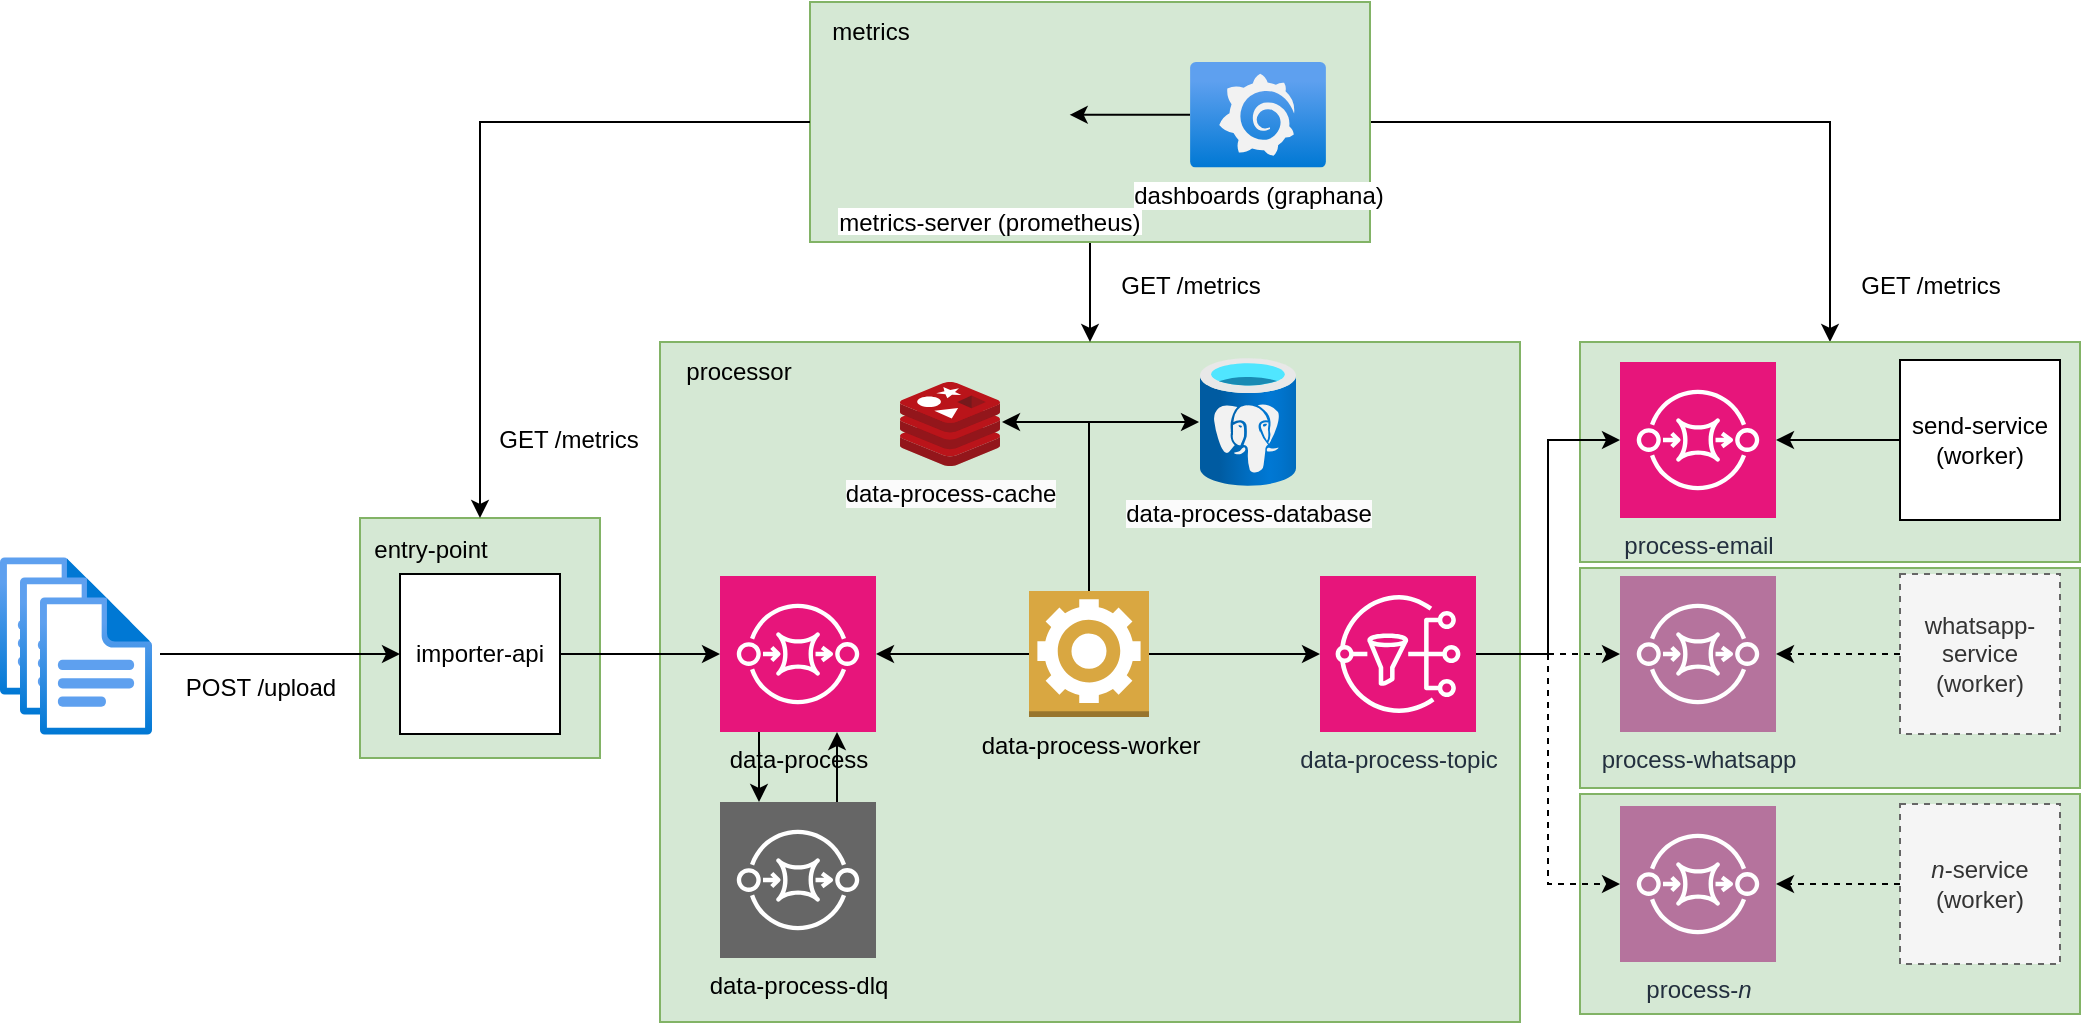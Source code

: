 <mxfile version="24.8.2">
  <diagram name="Página-1" id="bLhQbgidUB0lM2vuocT3">
    <mxGraphModel dx="2074" dy="761" grid="1" gridSize="10" guides="1" tooltips="1" connect="1" arrows="1" fold="1" page="1" pageScale="1" pageWidth="1169" pageHeight="827" math="0" shadow="0">
      <root>
        <mxCell id="0" />
        <mxCell id="1" parent="0" />
        <mxCell id="mVGBNtJ_EDpIW_7o-upL-54" value="" style="rounded=0;whiteSpace=wrap;html=1;fillColor=#d5e8d4;strokeColor=#82b366;" parent="1" vertex="1">
          <mxGeometry x="860" y="446" width="250" height="110" as="geometry" />
        </mxCell>
        <mxCell id="mVGBNtJ_EDpIW_7o-upL-53" value="" style="rounded=0;whiteSpace=wrap;html=1;fillColor=#d5e8d4;strokeColor=#82b366;" parent="1" vertex="1">
          <mxGeometry x="860" y="333" width="250" height="110" as="geometry" />
        </mxCell>
        <mxCell id="mVGBNtJ_EDpIW_7o-upL-59" style="edgeStyle=orthogonalEdgeStyle;rounded=0;orthogonalLoop=1;jettySize=auto;html=1;entryX=1;entryY=0.5;entryDx=0;entryDy=0;exitX=0.5;exitY=0;exitDx=0;exitDy=0;startArrow=classic;startFill=1;endArrow=none;endFill=0;" parent="1" source="mVGBNtJ_EDpIW_7o-upL-52" target="mVGBNtJ_EDpIW_7o-upL-55" edge="1">
          <mxGeometry relative="1" as="geometry" />
        </mxCell>
        <mxCell id="mVGBNtJ_EDpIW_7o-upL-52" value="" style="rounded=0;whiteSpace=wrap;html=1;fillColor=#d5e8d4;strokeColor=#82b366;" parent="1" vertex="1">
          <mxGeometry x="860" y="220" width="250" height="110" as="geometry" />
        </mxCell>
        <mxCell id="mVGBNtJ_EDpIW_7o-upL-49" value="" style="rounded=0;whiteSpace=wrap;html=1;fillColor=#d5e8d4;strokeColor=#82b366;" parent="1" vertex="1">
          <mxGeometry x="400" y="220" width="430" height="340" as="geometry" />
        </mxCell>
        <mxCell id="mVGBNtJ_EDpIW_7o-upL-46" value="" style="whiteSpace=wrap;html=1;aspect=fixed;align=left;fillColor=#d5e8d4;strokeColor=#82b366;" parent="1" vertex="1">
          <mxGeometry x="250" y="308" width="120" height="120" as="geometry" />
        </mxCell>
        <mxCell id="mVGBNtJ_EDpIW_7o-upL-11" style="edgeStyle=orthogonalEdgeStyle;rounded=0;orthogonalLoop=1;jettySize=auto;html=1;startArrow=classic;startFill=1;endArrow=none;endFill=0;" parent="1" source="mVGBNtJ_EDpIW_7o-upL-1" edge="1">
          <mxGeometry relative="1" as="geometry">
            <mxPoint x="150" y="376" as="targetPoint" />
          </mxGeometry>
        </mxCell>
        <mxCell id="mVGBNtJ_EDpIW_7o-upL-1" value="importer-api" style="whiteSpace=wrap;html=1;aspect=fixed;" parent="1" vertex="1">
          <mxGeometry x="270" y="336" width="80" height="80" as="geometry" />
        </mxCell>
        <mxCell id="mVGBNtJ_EDpIW_7o-upL-8" value="" style="group" parent="1" vertex="1" connectable="0">
          <mxGeometry x="70" y="327.5" width="76" height="89" as="geometry" />
        </mxCell>
        <mxCell id="mVGBNtJ_EDpIW_7o-upL-5" value="" style="image;aspect=fixed;html=1;points=[];align=center;fontSize=12;image=img/lib/azure2/general/File.svg;" parent="mVGBNtJ_EDpIW_7o-upL-8" vertex="1">
          <mxGeometry width="56.0" height="69" as="geometry" />
        </mxCell>
        <mxCell id="mVGBNtJ_EDpIW_7o-upL-6" value="" style="image;aspect=fixed;html=1;points=[];align=center;fontSize=12;image=img/lib/azure2/general/File.svg;" parent="mVGBNtJ_EDpIW_7o-upL-8" vertex="1">
          <mxGeometry x="10" y="10" width="56.0" height="69" as="geometry" />
        </mxCell>
        <mxCell id="mVGBNtJ_EDpIW_7o-upL-7" value="" style="image;aspect=fixed;html=1;points=[];align=center;fontSize=12;image=img/lib/azure2/general/File.svg;" parent="mVGBNtJ_EDpIW_7o-upL-8" vertex="1">
          <mxGeometry x="20" y="20" width="56.0" height="69" as="geometry" />
        </mxCell>
        <mxCell id="mVGBNtJ_EDpIW_7o-upL-14" value="&lt;span style=&quot;color: rgb(0, 0, 0);&quot;&gt;data-process&lt;/span&gt;" style="sketch=0;points=[[0,0,0],[0.25,0,0],[0.5,0,0],[0.75,0,0],[1,0,0],[0,1,0],[0.25,1,0],[0.5,1,0],[0.75,1,0],[1,1,0],[0,0.25,0],[0,0.5,0],[0,0.75,0],[1,0.25,0],[1,0.5,0],[1,0.75,0]];outlineConnect=0;fontColor=#232F3E;fillColor=#E7157B;strokeColor=#ffffff;dashed=0;verticalLabelPosition=bottom;verticalAlign=top;align=center;html=1;fontSize=12;fontStyle=0;aspect=fixed;shape=mxgraph.aws4.resourceIcon;resIcon=mxgraph.aws4.sqs;" parent="1" vertex="1">
          <mxGeometry x="430" y="337" width="78" height="78" as="geometry" />
        </mxCell>
        <mxCell id="mVGBNtJ_EDpIW_7o-upL-15" style="edgeStyle=orthogonalEdgeStyle;rounded=0;orthogonalLoop=1;jettySize=auto;html=1;entryX=0;entryY=0.5;entryDx=0;entryDy=0;entryPerimeter=0;" parent="1" source="mVGBNtJ_EDpIW_7o-upL-1" target="mVGBNtJ_EDpIW_7o-upL-14" edge="1">
          <mxGeometry relative="1" as="geometry" />
        </mxCell>
        <mxCell id="mVGBNtJ_EDpIW_7o-upL-17" value="POST /upload" style="text;html=1;align=center;verticalAlign=middle;resizable=0;points=[];autosize=1;strokeColor=none;fillColor=none;" parent="1" vertex="1">
          <mxGeometry x="150" y="377.5" width="100" height="30" as="geometry" />
        </mxCell>
        <mxCell id="mVGBNtJ_EDpIW_7o-upL-18" value="&lt;span style=&quot;color: rgb(0, 0, 0);&quot;&gt;data-process-dlq&lt;/span&gt;" style="sketch=0;points=[[0,0,0],[0.25,0,0],[0.5,0,0],[0.75,0,0],[1,0,0],[0,1,0],[0.25,1,0],[0.5,1,0],[0.75,1,0],[1,1,0],[0,0.25,0],[0,0.5,0],[0,0.75,0],[1,0.25,0],[1,0.5,0],[1,0.75,0]];outlineConnect=0;fontColor=#232F3E;fillColor=#666666;strokeColor=#ffffff;dashed=0;verticalLabelPosition=bottom;verticalAlign=top;align=center;html=1;fontSize=12;fontStyle=0;aspect=fixed;shape=mxgraph.aws4.resourceIcon;resIcon=mxgraph.aws4.sqs;" parent="1" vertex="1">
          <mxGeometry x="430" y="450" width="78" height="78" as="geometry" />
        </mxCell>
        <mxCell id="mVGBNtJ_EDpIW_7o-upL-19" style="edgeStyle=orthogonalEdgeStyle;rounded=0;orthogonalLoop=1;jettySize=auto;html=1;exitX=0.25;exitY=1;exitDx=0;exitDy=0;exitPerimeter=0;entryX=0.25;entryY=0;entryDx=0;entryDy=0;entryPerimeter=0;" parent="1" source="mVGBNtJ_EDpIW_7o-upL-14" target="mVGBNtJ_EDpIW_7o-upL-18" edge="1">
          <mxGeometry relative="1" as="geometry" />
        </mxCell>
        <mxCell id="mVGBNtJ_EDpIW_7o-upL-20" style="edgeStyle=orthogonalEdgeStyle;rounded=0;orthogonalLoop=1;jettySize=auto;html=1;exitX=0.75;exitY=0;exitDx=0;exitDy=0;exitPerimeter=0;entryX=0.75;entryY=1;entryDx=0;entryDy=0;entryPerimeter=0;" parent="1" source="mVGBNtJ_EDpIW_7o-upL-18" target="mVGBNtJ_EDpIW_7o-upL-14" edge="1">
          <mxGeometry relative="1" as="geometry" />
        </mxCell>
        <mxCell id="mVGBNtJ_EDpIW_7o-upL-21" value="&lt;div&gt;&lt;br&gt;&lt;/div&gt;" style="text;html=1;align=center;verticalAlign=middle;resizable=0;points=[];autosize=1;strokeColor=none;fillColor=none;" parent="1" vertex="1">
          <mxGeometry x="459" y="533" width="20" height="30" as="geometry" />
        </mxCell>
        <mxCell id="mVGBNtJ_EDpIW_7o-upL-23" style="edgeStyle=orthogonalEdgeStyle;rounded=0;orthogonalLoop=1;jettySize=auto;html=1;" parent="1" source="mVGBNtJ_EDpIW_7o-upL-22" target="mVGBNtJ_EDpIW_7o-upL-14" edge="1">
          <mxGeometry relative="1" as="geometry" />
        </mxCell>
        <mxCell id="mVGBNtJ_EDpIW_7o-upL-22" value="data-process-worker" style="outlineConnect=0;dashed=0;verticalLabelPosition=bottom;verticalAlign=top;align=center;html=1;shape=mxgraph.aws3.worker;fillColor=#D9A741;gradientColor=none;" parent="1" vertex="1">
          <mxGeometry x="584.5" y="344.5" width="60" height="63" as="geometry" />
        </mxCell>
        <mxCell id="mVGBNtJ_EDpIW_7o-upL-25" value="&lt;span style=&quot;background-color: rgb(251, 251, 251);&quot;&gt;data-process-cache&lt;/span&gt;" style="image;sketch=0;aspect=fixed;html=1;points=[];align=center;fontSize=12;image=img/lib/mscae/Cache_Redis_Product.svg;" parent="1" vertex="1">
          <mxGeometry x="520" y="240" width="50" height="42" as="geometry" />
        </mxCell>
        <mxCell id="mVGBNtJ_EDpIW_7o-upL-27" style="edgeStyle=orthogonalEdgeStyle;rounded=0;orthogonalLoop=1;jettySize=auto;html=1;entryX=1.02;entryY=0.476;entryDx=0;entryDy=0;entryPerimeter=0;exitX=0.5;exitY=0;exitDx=0;exitDy=0;exitPerimeter=0;" parent="1" source="mVGBNtJ_EDpIW_7o-upL-22" target="mVGBNtJ_EDpIW_7o-upL-25" edge="1">
          <mxGeometry relative="1" as="geometry" />
        </mxCell>
        <mxCell id="mVGBNtJ_EDpIW_7o-upL-28" value="&lt;span style=&quot;background-color: rgb(251, 251, 251);&quot;&gt;data-process-database&lt;/span&gt;" style="image;aspect=fixed;html=1;points=[];align=center;fontSize=12;image=img/lib/azure2/databases/Azure_Database_PostgreSQL_Server.svg;" parent="1" vertex="1">
          <mxGeometry x="670" y="228" width="48" height="64" as="geometry" />
        </mxCell>
        <mxCell id="mVGBNtJ_EDpIW_7o-upL-29" style="edgeStyle=orthogonalEdgeStyle;rounded=0;orthogonalLoop=1;jettySize=auto;html=1;exitX=0.5;exitY=0;exitDx=0;exitDy=0;exitPerimeter=0;entryX=-0.01;entryY=0.5;entryDx=0;entryDy=0;entryPerimeter=0;" parent="1" source="mVGBNtJ_EDpIW_7o-upL-22" target="mVGBNtJ_EDpIW_7o-upL-28" edge="1">
          <mxGeometry relative="1" as="geometry" />
        </mxCell>
        <mxCell id="mVGBNtJ_EDpIW_7o-upL-31" value="data-process-topic" style="sketch=0;points=[[0,0,0],[0.25,0,0],[0.5,0,0],[0.75,0,0],[1,0,0],[0,1,0],[0.25,1,0],[0.5,1,0],[0.75,1,0],[1,1,0],[0,0.25,0],[0,0.5,0],[0,0.75,0],[1,0.25,0],[1,0.5,0],[1,0.75,0]];outlineConnect=0;fontColor=#232F3E;fillColor=#E7157B;strokeColor=#ffffff;dashed=0;verticalLabelPosition=bottom;verticalAlign=top;align=center;html=1;fontSize=12;fontStyle=0;aspect=fixed;shape=mxgraph.aws4.resourceIcon;resIcon=mxgraph.aws4.sns;" parent="1" vertex="1">
          <mxGeometry x="730" y="337" width="78" height="78" as="geometry" />
        </mxCell>
        <mxCell id="mVGBNtJ_EDpIW_7o-upL-32" style="edgeStyle=orthogonalEdgeStyle;rounded=0;orthogonalLoop=1;jettySize=auto;html=1;entryX=0;entryY=0.5;entryDx=0;entryDy=0;entryPerimeter=0;" parent="1" source="mVGBNtJ_EDpIW_7o-upL-22" target="mVGBNtJ_EDpIW_7o-upL-31" edge="1">
          <mxGeometry relative="1" as="geometry" />
        </mxCell>
        <mxCell id="mVGBNtJ_EDpIW_7o-upL-33" value="process-email" style="sketch=0;points=[[0,0,0],[0.25,0,0],[0.5,0,0],[0.75,0,0],[1,0,0],[0,1,0],[0.25,1,0],[0.5,1,0],[0.75,1,0],[1,1,0],[0,0.25,0],[0,0.5,0],[0,0.75,0],[1,0.25,0],[1,0.5,0],[1,0.75,0]];outlineConnect=0;fontColor=#232F3E;fillColor=#E7157B;strokeColor=#ffffff;dashed=0;verticalLabelPosition=bottom;verticalAlign=top;align=center;html=1;fontSize=12;fontStyle=0;aspect=fixed;shape=mxgraph.aws4.resourceIcon;resIcon=mxgraph.aws4.sqs;" parent="1" vertex="1">
          <mxGeometry x="880" y="230" width="78" height="78" as="geometry" />
        </mxCell>
        <mxCell id="mVGBNtJ_EDpIW_7o-upL-34" style="edgeStyle=orthogonalEdgeStyle;rounded=0;orthogonalLoop=1;jettySize=auto;html=1;entryX=0;entryY=0.5;entryDx=0;entryDy=0;entryPerimeter=0;" parent="1" source="mVGBNtJ_EDpIW_7o-upL-31" target="mVGBNtJ_EDpIW_7o-upL-33" edge="1">
          <mxGeometry relative="1" as="geometry" />
        </mxCell>
        <mxCell id="mVGBNtJ_EDpIW_7o-upL-35" value="process-whatsapp" style="sketch=0;points=[[0,0,0],[0.25,0,0],[0.5,0,0],[0.75,0,0],[1,0,0],[0,1,0],[0.25,1,0],[0.5,1,0],[0.75,1,0],[1,1,0],[0,0.25,0],[0,0.5,0],[0,0.75,0],[1,0.25,0],[1,0.5,0],[1,0.75,0]];outlineConnect=0;fontColor=#232F3E;fillColor=#B5739D;strokeColor=#ffffff;dashed=0;verticalLabelPosition=bottom;verticalAlign=top;align=center;html=1;fontSize=12;fontStyle=0;aspect=fixed;shape=mxgraph.aws4.resourceIcon;resIcon=mxgraph.aws4.sqs;" parent="1" vertex="1">
          <mxGeometry x="880" y="337" width="78" height="78" as="geometry" />
        </mxCell>
        <mxCell id="mVGBNtJ_EDpIW_7o-upL-36" style="edgeStyle=orthogonalEdgeStyle;rounded=0;orthogonalLoop=1;jettySize=auto;html=1;entryX=0;entryY=0.5;entryDx=0;entryDy=0;entryPerimeter=0;dashed=1;" parent="1" source="mVGBNtJ_EDpIW_7o-upL-31" target="mVGBNtJ_EDpIW_7o-upL-35" edge="1">
          <mxGeometry relative="1" as="geometry" />
        </mxCell>
        <mxCell id="mVGBNtJ_EDpIW_7o-upL-37" value="process-&lt;i&gt;n&lt;/i&gt;" style="sketch=0;points=[[0,0,0],[0.25,0,0],[0.5,0,0],[0.75,0,0],[1,0,0],[0,1,0],[0.25,1,0],[0.5,1,0],[0.75,1,0],[1,1,0],[0,0.25,0],[0,0.5,0],[0,0.75,0],[1,0.25,0],[1,0.5,0],[1,0.75,0]];outlineConnect=0;fontColor=#232F3E;fillColor=#B5739D;strokeColor=#ffffff;dashed=0;verticalLabelPosition=bottom;verticalAlign=top;align=center;html=1;fontSize=12;fontStyle=0;aspect=fixed;shape=mxgraph.aws4.resourceIcon;resIcon=mxgraph.aws4.sqs;" parent="1" vertex="1">
          <mxGeometry x="880" y="452" width="78" height="78" as="geometry" />
        </mxCell>
        <mxCell id="mVGBNtJ_EDpIW_7o-upL-38" style="edgeStyle=orthogonalEdgeStyle;rounded=0;orthogonalLoop=1;jettySize=auto;html=1;entryX=0;entryY=0.5;entryDx=0;entryDy=0;entryPerimeter=0;dashed=1;" parent="1" source="mVGBNtJ_EDpIW_7o-upL-31" target="mVGBNtJ_EDpIW_7o-upL-37" edge="1">
          <mxGeometry relative="1" as="geometry" />
        </mxCell>
        <mxCell id="mVGBNtJ_EDpIW_7o-upL-39" value="send-service&lt;div&gt;(worker)&lt;/div&gt;" style="whiteSpace=wrap;html=1;aspect=fixed;" parent="1" vertex="1">
          <mxGeometry x="1020" y="229" width="80" height="80" as="geometry" />
        </mxCell>
        <mxCell id="mVGBNtJ_EDpIW_7o-upL-40" style="edgeStyle=orthogonalEdgeStyle;rounded=0;orthogonalLoop=1;jettySize=auto;html=1;entryX=1;entryY=0.5;entryDx=0;entryDy=0;entryPerimeter=0;" parent="1" source="mVGBNtJ_EDpIW_7o-upL-39" target="mVGBNtJ_EDpIW_7o-upL-33" edge="1">
          <mxGeometry relative="1" as="geometry" />
        </mxCell>
        <mxCell id="mVGBNtJ_EDpIW_7o-upL-41" value="whatsapp-service&lt;div&gt;(worker)&lt;/div&gt;" style="whiteSpace=wrap;html=1;aspect=fixed;fillColor=#f5f5f5;fontColor=#333333;strokeColor=#666666;dashed=1;" parent="1" vertex="1">
          <mxGeometry x="1020" y="336" width="80" height="80" as="geometry" />
        </mxCell>
        <mxCell id="mVGBNtJ_EDpIW_7o-upL-42" style="edgeStyle=orthogonalEdgeStyle;rounded=0;orthogonalLoop=1;jettySize=auto;html=1;entryX=1;entryY=0.5;entryDx=0;entryDy=0;entryPerimeter=0;dashed=1;" parent="1" source="mVGBNtJ_EDpIW_7o-upL-41" target="mVGBNtJ_EDpIW_7o-upL-35" edge="1">
          <mxGeometry relative="1" as="geometry" />
        </mxCell>
        <mxCell id="mVGBNtJ_EDpIW_7o-upL-45" style="edgeStyle=orthogonalEdgeStyle;rounded=0;orthogonalLoop=1;jettySize=auto;html=1;dashed=1;" parent="1" source="mVGBNtJ_EDpIW_7o-upL-43" target="mVGBNtJ_EDpIW_7o-upL-37" edge="1">
          <mxGeometry relative="1" as="geometry" />
        </mxCell>
        <mxCell id="mVGBNtJ_EDpIW_7o-upL-43" value="&lt;i&gt;n&lt;/i&gt;-service&lt;br&gt;(worker)" style="whiteSpace=wrap;html=1;aspect=fixed;fillColor=#f5f5f5;fontColor=#333333;strokeColor=#666666;dashed=1;" parent="1" vertex="1">
          <mxGeometry x="1020" y="451" width="80" height="80" as="geometry" />
        </mxCell>
        <mxCell id="mVGBNtJ_EDpIW_7o-upL-47" value="entry-point" style="text;html=1;align=center;verticalAlign=middle;resizable=0;points=[];autosize=1;strokeColor=none;fillColor=none;" parent="1" vertex="1">
          <mxGeometry x="245" y="309" width="80" height="30" as="geometry" />
        </mxCell>
        <mxCell id="mVGBNtJ_EDpIW_7o-upL-50" value="processor" style="text;html=1;align=center;verticalAlign=middle;resizable=0;points=[];autosize=1;strokeColor=none;fillColor=none;" parent="1" vertex="1">
          <mxGeometry x="399" y="220" width="80" height="30" as="geometry" />
        </mxCell>
        <mxCell id="mVGBNtJ_EDpIW_7o-upL-56" style="edgeStyle=orthogonalEdgeStyle;rounded=0;orthogonalLoop=1;jettySize=auto;html=1;entryX=0.5;entryY=0;entryDx=0;entryDy=0;" parent="1" source="mVGBNtJ_EDpIW_7o-upL-55" target="mVGBNtJ_EDpIW_7o-upL-49" edge="1">
          <mxGeometry relative="1" as="geometry" />
        </mxCell>
        <mxCell id="mVGBNtJ_EDpIW_7o-upL-57" value="GET /metrics" style="text;html=1;align=center;verticalAlign=middle;resizable=0;points=[];autosize=1;strokeColor=none;fillColor=none;" parent="1" vertex="1">
          <mxGeometry x="620" y="177" width="90" height="30" as="geometry" />
        </mxCell>
        <mxCell id="mVGBNtJ_EDpIW_7o-upL-60" value="GET /metrics" style="text;html=1;align=center;verticalAlign=middle;resizable=0;points=[];autosize=1;strokeColor=none;fillColor=none;" parent="1" vertex="1">
          <mxGeometry x="990" y="177" width="90" height="30" as="geometry" />
        </mxCell>
        <mxCell id="mVGBNtJ_EDpIW_7o-upL-65" value="" style="group" parent="1" vertex="1" connectable="0">
          <mxGeometry x="475" y="50" width="280" height="120" as="geometry" />
        </mxCell>
        <mxCell id="mVGBNtJ_EDpIW_7o-upL-55" value="" style="rounded=0;whiteSpace=wrap;html=1;fillColor=#d5e8d4;strokeColor=#82b366;" parent="mVGBNtJ_EDpIW_7o-upL-65" vertex="1">
          <mxGeometry width="280" height="120" as="geometry" />
        </mxCell>
        <mxCell id="mVGBNtJ_EDpIW_7o-upL-64" style="edgeStyle=orthogonalEdgeStyle;rounded=0;orthogonalLoop=1;jettySize=auto;html=1;entryX=1;entryY=0.5;entryDx=0;entryDy=0;" parent="mVGBNtJ_EDpIW_7o-upL-65" source="mVGBNtJ_EDpIW_7o-upL-58" target="mVGBNtJ_EDpIW_7o-upL-63" edge="1">
          <mxGeometry relative="1" as="geometry" />
        </mxCell>
        <mxCell id="mVGBNtJ_EDpIW_7o-upL-58" value="dashboards (graphana)" style="image;aspect=fixed;html=1;points=[];align=center;fontSize=12;image=img/lib/azure2/other/Grafana.svg;" parent="mVGBNtJ_EDpIW_7o-upL-65" vertex="1">
          <mxGeometry x="190" y="30" width="68" height="52.8" as="geometry" />
        </mxCell>
        <mxCell id="mVGBNtJ_EDpIW_7o-upL-63" value="metrics-server (prometheus)" style="shape=image;verticalLabelPosition=bottom;labelBackgroundColor=default;verticalAlign=top;aspect=fixed;imageAspect=0;image=https://static-00.iconduck.com/assets.00/prometheus-icon-511x512-1vmxbcxr.png;" parent="mVGBNtJ_EDpIW_7o-upL-65" vertex="1">
          <mxGeometry x="50.0" y="16.4" width="79.85" height="80" as="geometry" />
        </mxCell>
        <mxCell id="Tl4g3AKPbkcamdoVd6ub-1" value="metrics" style="text;html=1;align=center;verticalAlign=middle;resizable=0;points=[];autosize=1;strokeColor=none;fillColor=none;" vertex="1" parent="mVGBNtJ_EDpIW_7o-upL-65">
          <mxGeometry width="60" height="30" as="geometry" />
        </mxCell>
        <mxCell id="mVGBNtJ_EDpIW_7o-upL-66" style="edgeStyle=orthogonalEdgeStyle;rounded=0;orthogonalLoop=1;jettySize=auto;html=1;" parent="1" source="mVGBNtJ_EDpIW_7o-upL-55" target="mVGBNtJ_EDpIW_7o-upL-46" edge="1">
          <mxGeometry relative="1" as="geometry" />
        </mxCell>
        <mxCell id="mVGBNtJ_EDpIW_7o-upL-67" value="GET /metrics" style="text;html=1;align=center;verticalAlign=middle;resizable=0;points=[];autosize=1;strokeColor=none;fillColor=none;" parent="1" vertex="1">
          <mxGeometry x="309" y="254" width="90" height="30" as="geometry" />
        </mxCell>
      </root>
    </mxGraphModel>
  </diagram>
</mxfile>
